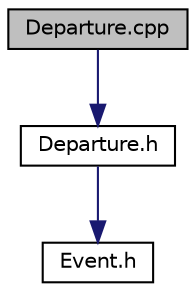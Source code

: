 digraph "Departure.cpp"
{
 // LATEX_PDF_SIZE
  edge [fontname="Helvetica",fontsize="10",labelfontname="Helvetica",labelfontsize="10"];
  node [fontname="Helvetica",fontsize="10",shape=record];
  Node1 [label="Departure.cpp",height=0.2,width=0.4,color="black", fillcolor="grey75", style="filled", fontcolor="black",tooltip="Classe Departure."];
  Node1 -> Node2 [color="midnightblue",fontsize="10",style="solid",fontname="Helvetica"];
  Node2 [label="Departure.h",height=0.2,width=0.4,color="black", fillcolor="white", style="filled",URL="$_departure_8h.html",tooltip="Classe Departure."];
  Node2 -> Node3 [color="midnightblue",fontsize="10",style="solid",fontname="Helvetica"];
  Node3 [label="Event.h",height=0.2,width=0.4,color="black", fillcolor="white", style="filled",URL="$_event_8h.html",tooltip="Classe Event."];
}
